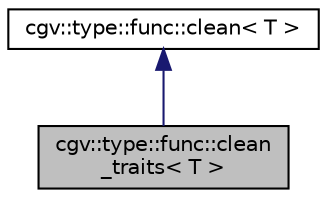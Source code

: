 digraph "cgv::type::func::clean_traits&lt; T &gt;"
{
  bgcolor="transparent";
  edge [fontname="Helvetica",fontsize="10",labelfontname="Helvetica",labelfontsize="10"];
  node [fontname="Helvetica",fontsize="10",shape=record];
  Node1 [label="cgv::type::func::clean\l_traits\< T \>",height=0.2,width=0.4,color="black", fillcolor="grey75", style="filled", fontcolor="black"];
  Node2 -> Node1 [dir="back",color="midnightblue",fontsize="10",style="solid",fontname="Helvetica"];
  Node2 [label="cgv::type::func::clean\< T \>",height=0.2,width=0.4,color="black",URL="$a00253.html",tooltip="drop const and reference modifier from type "];
}
